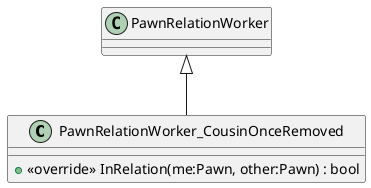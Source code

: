 @startuml
class PawnRelationWorker_CousinOnceRemoved {
    + <<override>> InRelation(me:Pawn, other:Pawn) : bool
}
PawnRelationWorker <|-- PawnRelationWorker_CousinOnceRemoved
@enduml
